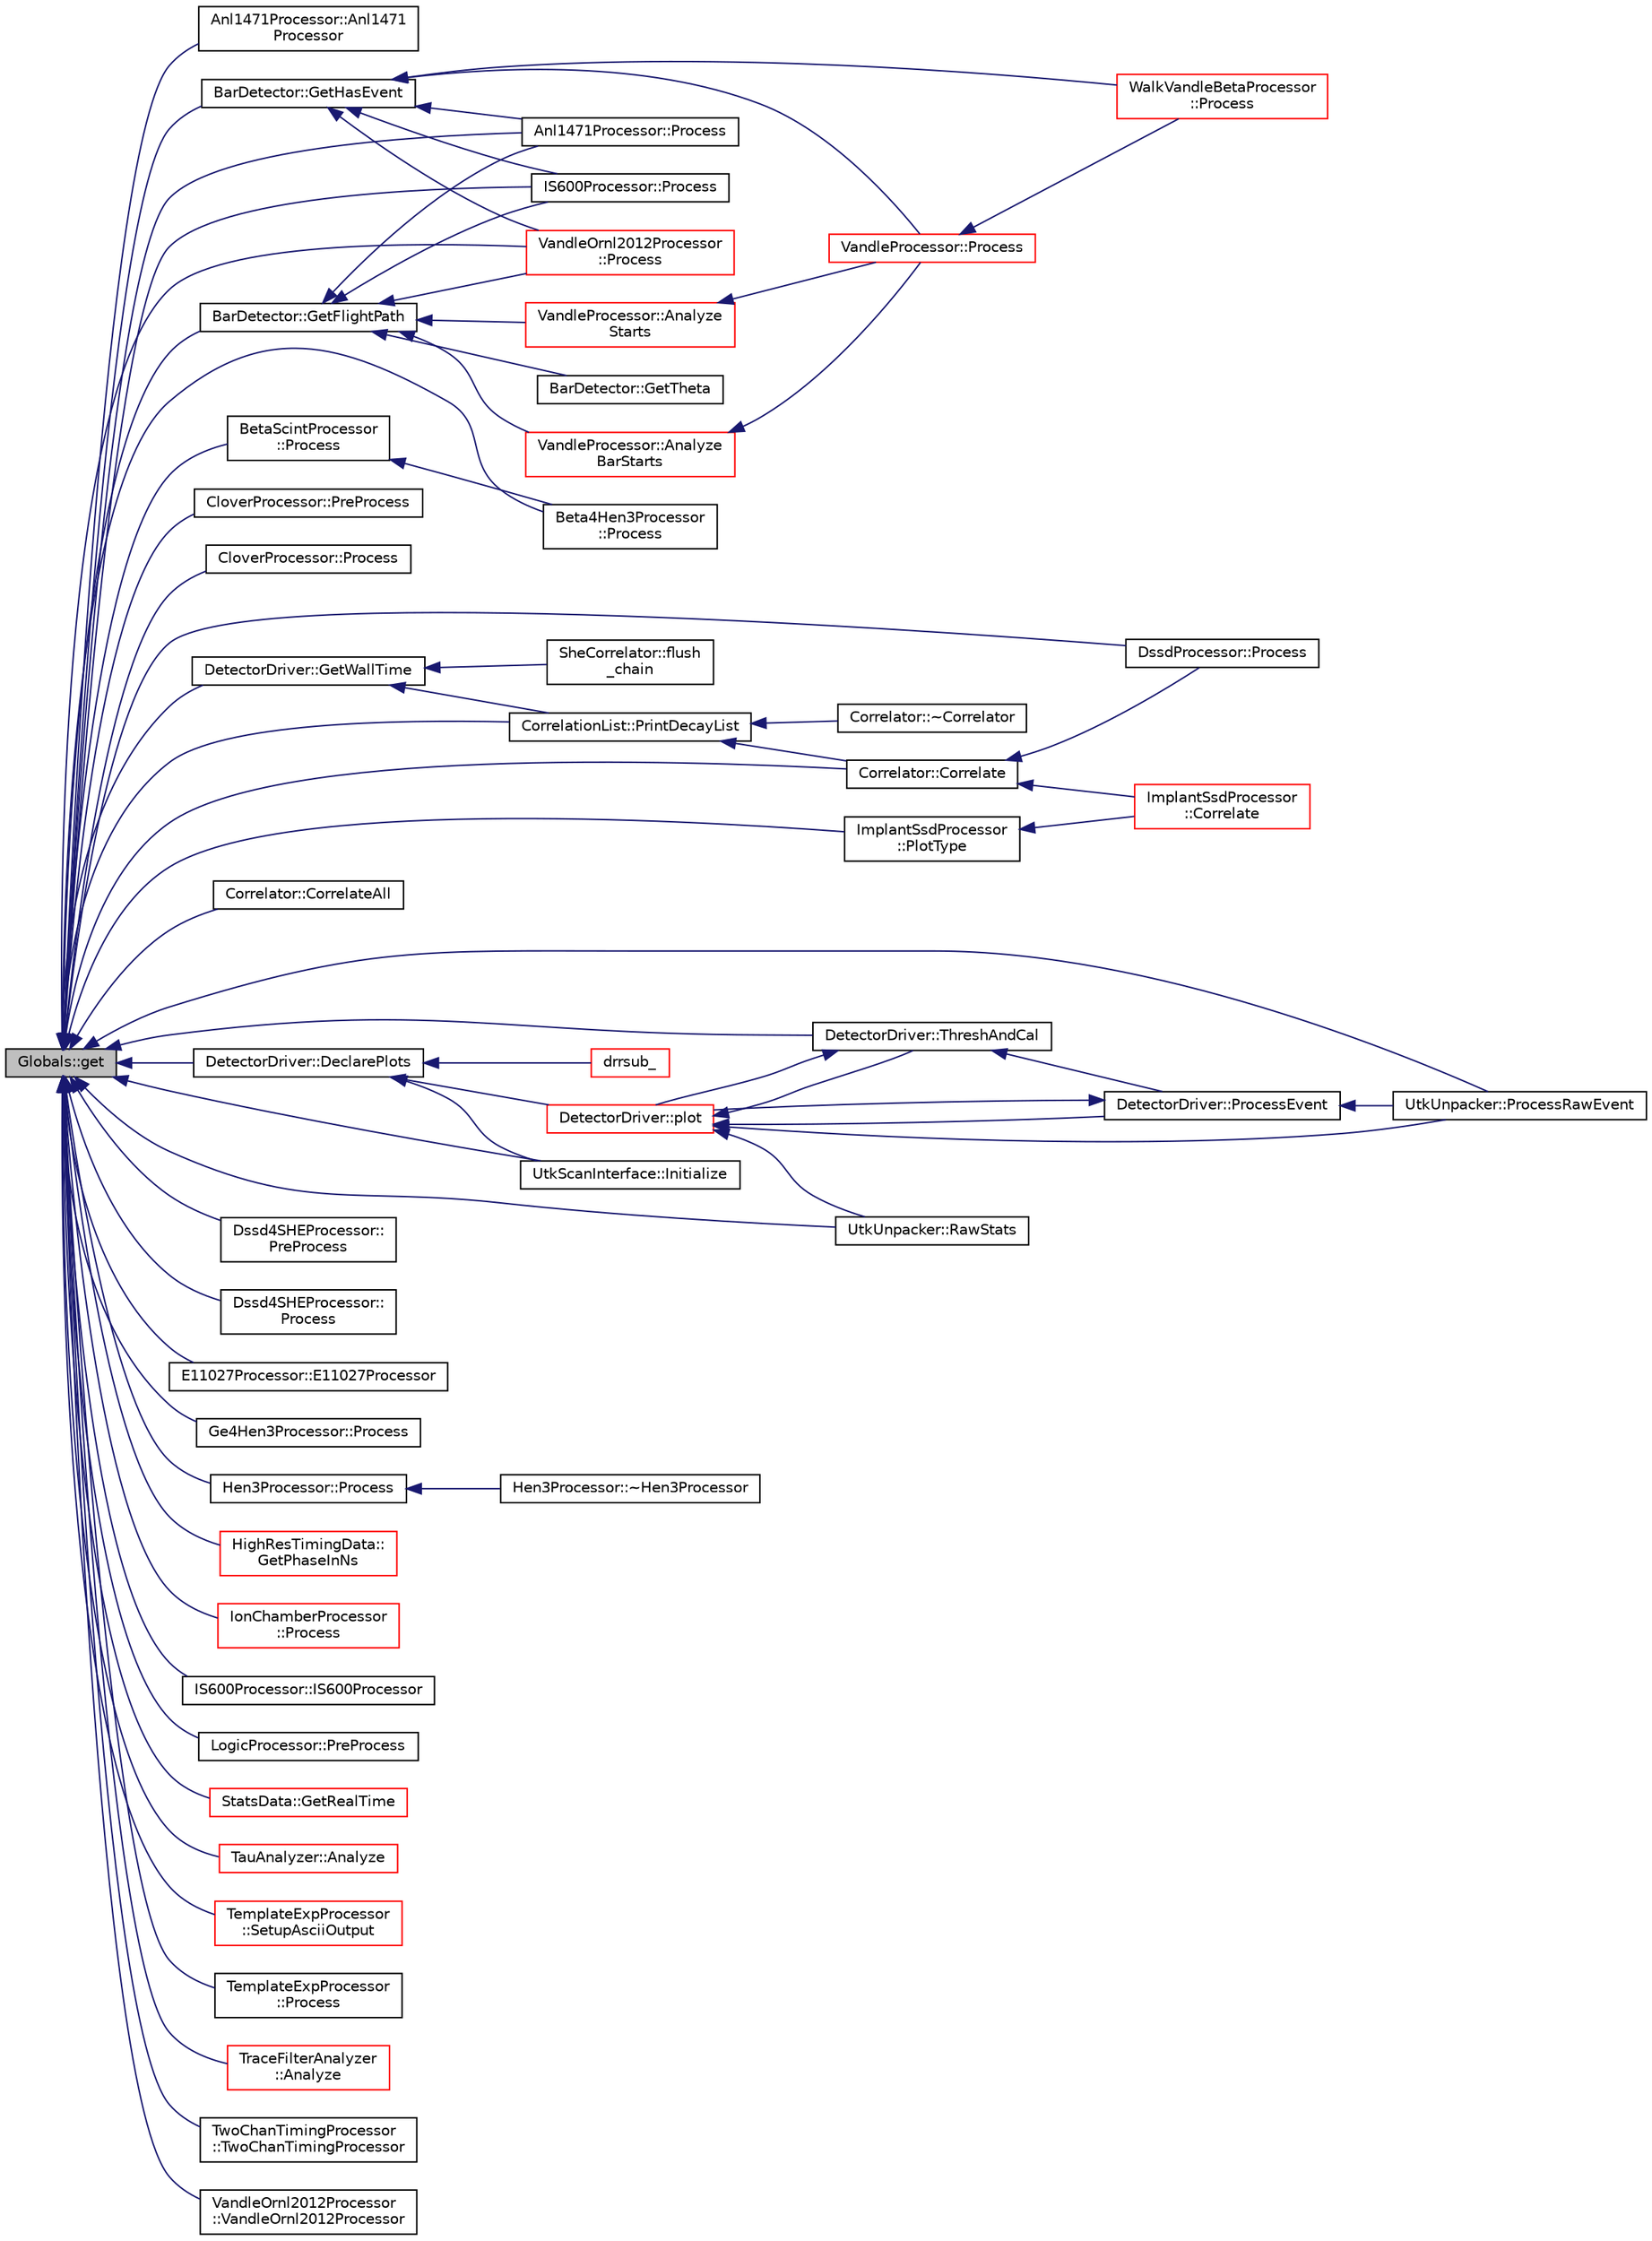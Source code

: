 digraph "Globals::get"
{
  edge [fontname="Helvetica",fontsize="10",labelfontname="Helvetica",labelfontsize="10"];
  node [fontname="Helvetica",fontsize="10",shape=record];
  rankdir="LR";
  Node1 [label="Globals::get",height=0.2,width=0.4,color="black", fillcolor="grey75", style="filled", fontcolor="black"];
  Node1 -> Node2 [dir="back",color="midnightblue",fontsize="10",style="solid",fontname="Helvetica"];
  Node2 [label="Anl1471Processor::Anl1471\lProcessor",height=0.2,width=0.4,color="black", fillcolor="white", style="filled",URL="$d2/daa/class_anl1471_processor.html#afc486be98fca0f787fe683ab6d2ea6aa"];
  Node1 -> Node3 [dir="back",color="midnightblue",fontsize="10",style="solid",fontname="Helvetica"];
  Node3 [label="Anl1471Processor::Process",height=0.2,width=0.4,color="black", fillcolor="white", style="filled",URL="$d2/daa/class_anl1471_processor.html#ae0e82aa964d24549afd9d17f1a136fc2"];
  Node1 -> Node4 [dir="back",color="midnightblue",fontsize="10",style="solid",fontname="Helvetica"];
  Node4 [label="BarDetector::GetHasEvent",height=0.2,width=0.4,color="black", fillcolor="white", style="filled",URL="$d6/d15/class_bar_detector.html#acf303af2c5fd9805ae39900a7bb733c8"];
  Node4 -> Node3 [dir="back",color="midnightblue",fontsize="10",style="solid",fontname="Helvetica"];
  Node4 -> Node5 [dir="back",color="midnightblue",fontsize="10",style="solid",fontname="Helvetica"];
  Node5 [label="IS600Processor::Process",height=0.2,width=0.4,color="black", fillcolor="white", style="filled",URL="$de/d81/class_i_s600_processor.html#a92f29e9c021fffb08f02bf48d12aff42"];
  Node4 -> Node6 [dir="back",color="midnightblue",fontsize="10",style="solid",fontname="Helvetica"];
  Node6 [label="VandleOrnl2012Processor\l::Process",height=0.2,width=0.4,color="red", fillcolor="white", style="filled",URL="$d1/dd7/class_vandle_ornl2012_processor.html#a05b7477fad0d6614e01ca86cb9cff0bf"];
  Node4 -> Node7 [dir="back",color="midnightblue",fontsize="10",style="solid",fontname="Helvetica"];
  Node7 [label="VandleProcessor::Process",height=0.2,width=0.4,color="red", fillcolor="white", style="filled",URL="$db/d21/class_vandle_processor.html#ac50169b4e140313d1a5a2ce6032dc6af"];
  Node7 -> Node8 [dir="back",color="midnightblue",fontsize="10",style="solid",fontname="Helvetica"];
  Node8 [label="WalkVandleBetaProcessor\l::Process",height=0.2,width=0.4,color="red", fillcolor="white", style="filled",URL="$d0/d80/class_walk_vandle_beta_processor.html#a191e1076d68a81dde827459dd3374124"];
  Node4 -> Node8 [dir="back",color="midnightblue",fontsize="10",style="solid",fontname="Helvetica"];
  Node1 -> Node9 [dir="back",color="midnightblue",fontsize="10",style="solid",fontname="Helvetica"];
  Node9 [label="BarDetector::GetFlightPath",height=0.2,width=0.4,color="black", fillcolor="white", style="filled",URL="$d6/d15/class_bar_detector.html#a0a587a54d41b2fc35fd1474bc1adadf7"];
  Node9 -> Node3 [dir="back",color="midnightblue",fontsize="10",style="solid",fontname="Helvetica"];
  Node9 -> Node10 [dir="back",color="midnightblue",fontsize="10",style="solid",fontname="Helvetica"];
  Node10 [label="BarDetector::GetTheta",height=0.2,width=0.4,color="black", fillcolor="white", style="filled",URL="$d6/d15/class_bar_detector.html#afa70f2dd3ea8193bdfd61fdc015359c5"];
  Node9 -> Node5 [dir="back",color="midnightblue",fontsize="10",style="solid",fontname="Helvetica"];
  Node9 -> Node6 [dir="back",color="midnightblue",fontsize="10",style="solid",fontname="Helvetica"];
  Node9 -> Node11 [dir="back",color="midnightblue",fontsize="10",style="solid",fontname="Helvetica"];
  Node11 [label="VandleProcessor::Analyze\lBarStarts",height=0.2,width=0.4,color="red", fillcolor="white", style="filled",URL="$db/d21/class_vandle_processor.html#a0110c42a30912f6c299770a8d7bb2283",tooltip="Analyze the data for scenarios with Bar Starts; e.g. Double Beta detectors. "];
  Node11 -> Node7 [dir="back",color="midnightblue",fontsize="10",style="solid",fontname="Helvetica"];
  Node9 -> Node12 [dir="back",color="midnightblue",fontsize="10",style="solid",fontname="Helvetica"];
  Node12 [label="VandleProcessor::Analyze\lStarts",height=0.2,width=0.4,color="red", fillcolor="white", style="filled",URL="$db/d21/class_vandle_processor.html#abf7e3570d321d098ef154bbe937821dc",tooltip="Analyze the data for scenarios with Single sided Starts; e.g. LeRIBSS beta scintillators. "];
  Node12 -> Node7 [dir="back",color="midnightblue",fontsize="10",style="solid",fontname="Helvetica"];
  Node1 -> Node13 [dir="back",color="midnightblue",fontsize="10",style="solid",fontname="Helvetica"];
  Node13 [label="Beta4Hen3Processor\l::Process",height=0.2,width=0.4,color="black", fillcolor="white", style="filled",URL="$db/d92/class_beta4_hen3_processor.html#aec8154b59d510e76fb0831ee2118d6bb"];
  Node1 -> Node14 [dir="back",color="midnightblue",fontsize="10",style="solid",fontname="Helvetica"];
  Node14 [label="BetaScintProcessor\l::Process",height=0.2,width=0.4,color="black", fillcolor="white", style="filled",URL="$d4/de4/class_beta_scint_processor.html#abcf10cc79083ab549abdca2e9209d37d",tooltip="Main Processing for the class. "];
  Node14 -> Node13 [dir="back",color="midnightblue",fontsize="10",style="solid",fontname="Helvetica"];
  Node1 -> Node15 [dir="back",color="midnightblue",fontsize="10",style="solid",fontname="Helvetica"];
  Node15 [label="CloverProcessor::PreProcess",height=0.2,width=0.4,color="black", fillcolor="white", style="filled",URL="$d5/d01/class_clover_processor.html#af09c75d9da0b1620a24f83e7df0154bc"];
  Node1 -> Node16 [dir="back",color="midnightblue",fontsize="10",style="solid",fontname="Helvetica"];
  Node16 [label="CloverProcessor::Process",height=0.2,width=0.4,color="black", fillcolor="white", style="filled",URL="$d5/d01/class_clover_processor.html#a50eae562dbdc21e5dac462d0a6474326"];
  Node1 -> Node17 [dir="back",color="midnightblue",fontsize="10",style="solid",fontname="Helvetica"];
  Node17 [label="CorrelationList::PrintDecayList",height=0.2,width=0.4,color="black", fillcolor="white", style="filled",URL="$de/da4/class_correlation_list.html#a8cf0b887af892534a8f0639220c5ccb9"];
  Node17 -> Node18 [dir="back",color="midnightblue",fontsize="10",style="solid",fontname="Helvetica"];
  Node18 [label="Correlator::~Correlator",height=0.2,width=0.4,color="black", fillcolor="white", style="filled",URL="$df/d86/class_correlator.html#a48307431ca91b41319c6b68c6684634d"];
  Node17 -> Node19 [dir="back",color="midnightblue",fontsize="10",style="solid",fontname="Helvetica"];
  Node19 [label="Correlator::Correlate",height=0.2,width=0.4,color="black", fillcolor="white", style="filled",URL="$df/d86/class_correlator.html#a24bd6e7418fd89b55da9d0d4e6f0ac42"];
  Node19 -> Node20 [dir="back",color="midnightblue",fontsize="10",style="solid",fontname="Helvetica"];
  Node20 [label="DssdProcessor::Process",height=0.2,width=0.4,color="black", fillcolor="white", style="filled",URL="$d4/d67/class_dssd_processor.html#a0e32fc233a84ef03dc994b83899e1388"];
  Node19 -> Node21 [dir="back",color="midnightblue",fontsize="10",style="solid",fontname="Helvetica"];
  Node21 [label="ImplantSsdProcessor\l::Correlate",height=0.2,width=0.4,color="red", fillcolor="white", style="filled",URL="$df/df5/class_implant_ssd_processor.html#aa058ca6ee5475b4bf6426b1c69ef9c79"];
  Node1 -> Node19 [dir="back",color="midnightblue",fontsize="10",style="solid",fontname="Helvetica"];
  Node1 -> Node22 [dir="back",color="midnightblue",fontsize="10",style="solid",fontname="Helvetica"];
  Node22 [label="Correlator::CorrelateAll",height=0.2,width=0.4,color="black", fillcolor="white", style="filled",URL="$df/d86/class_correlator.html#a5365ba0cfee1d3ae3e11099fc90ce071",tooltip="Correlates all positions. "];
  Node1 -> Node23 [dir="back",color="midnightblue",fontsize="10",style="solid",fontname="Helvetica"];
  Node23 [label="DetectorDriver::DeclarePlots",height=0.2,width=0.4,color="black", fillcolor="white", style="filled",URL="$de/d91/class_detector_driver.html#a8810acdc149879688b81ec333531a28e"];
  Node23 -> Node24 [dir="back",color="midnightblue",fontsize="10",style="solid",fontname="Helvetica"];
  Node24 [label="DetectorDriver::plot",height=0.2,width=0.4,color="red", fillcolor="white", style="filled",URL="$de/d91/class_detector_driver.html#a3a556ab94a878e057dea8a081d0df55a",tooltip="Plots into histogram defined by dammId. "];
  Node24 -> Node25 [dir="back",color="midnightblue",fontsize="10",style="solid",fontname="Helvetica"];
  Node25 [label="DetectorDriver::ProcessEvent",height=0.2,width=0.4,color="black", fillcolor="white", style="filled",URL="$de/d91/class_detector_driver.html#a19c152206c95dfbc2a98ffd1d002165e",tooltip="Control of the event processing. "];
  Node25 -> Node24 [dir="back",color="midnightblue",fontsize="10",style="solid",fontname="Helvetica"];
  Node25 -> Node26 [dir="back",color="midnightblue",fontsize="10",style="solid",fontname="Helvetica"];
  Node26 [label="UtkUnpacker::ProcessRawEvent",height=0.2,width=0.4,color="black", fillcolor="white", style="filled",URL="$d4/d48/class_utk_unpacker.html#a09c96dd753088977aa1f458f7c07d24b",tooltip="Process all events in the event list. "];
  Node24 -> Node27 [dir="back",color="midnightblue",fontsize="10",style="solid",fontname="Helvetica"];
  Node27 [label="DetectorDriver::ThreshAndCal",height=0.2,width=0.4,color="black", fillcolor="white", style="filled",URL="$de/d91/class_detector_driver.html#a2ae4e98c641d49183631eceb40dc19bb",tooltip="Check threshold and calibrate each channel. Check the thresholds and calibrate the energy for each ch..."];
  Node27 -> Node25 [dir="back",color="midnightblue",fontsize="10",style="solid",fontname="Helvetica"];
  Node27 -> Node24 [dir="back",color="midnightblue",fontsize="10",style="solid",fontname="Helvetica"];
  Node24 -> Node26 [dir="back",color="midnightblue",fontsize="10",style="solid",fontname="Helvetica"];
  Node24 -> Node28 [dir="back",color="midnightblue",fontsize="10",style="solid",fontname="Helvetica"];
  Node28 [label="UtkUnpacker::RawStats",height=0.2,width=0.4,color="black", fillcolor="white", style="filled",URL="$d4/d48/class_utk_unpacker.html#a61ba5974ee476d5c3ab316b5b6759204",tooltip="Add an event to generic statistics output. "];
  Node23 -> Node29 [dir="back",color="midnightblue",fontsize="10",style="solid",fontname="Helvetica"];
  Node29 [label="UtkScanInterface::Initialize",height=0.2,width=0.4,color="black", fillcolor="white", style="filled",URL="$db/d6c/class_utk_scan_interface.html#a97f114b210931247250458851cead748"];
  Node23 -> Node30 [dir="back",color="midnightblue",fontsize="10",style="solid",fontname="Helvetica"];
  Node30 [label="drrsub_",height=0.2,width=0.4,color="red", fillcolor="white", style="filled",URL="$d1/dd5/utkscanor_8cpp.html#a09d29445a46de775722e95fcbe9eb20b",tooltip="Defines the main interface with the SCANOR library, the program essentially starts here..."];
  Node1 -> Node27 [dir="back",color="midnightblue",fontsize="10",style="solid",fontname="Helvetica"];
  Node1 -> Node31 [dir="back",color="midnightblue",fontsize="10",style="solid",fontname="Helvetica"];
  Node31 [label="DetectorDriver::GetWallTime",height=0.2,width=0.4,color="black", fillcolor="white", style="filled",URL="$de/d91/class_detector_driver.html#a7db08c317209259015b30a91c8f33241"];
  Node31 -> Node17 [dir="back",color="midnightblue",fontsize="10",style="solid",fontname="Helvetica"];
  Node31 -> Node32 [dir="back",color="midnightblue",fontsize="10",style="solid",fontname="Helvetica"];
  Node32 [label="SheCorrelator::flush\l_chain",height=0.2,width=0.4,color="black", fillcolor="white", style="filled",URL="$da/d3b/class_she_correlator.html#a919d59639a36e99b3dc6623d06014c9b"];
  Node1 -> Node33 [dir="back",color="midnightblue",fontsize="10",style="solid",fontname="Helvetica"];
  Node33 [label="Dssd4SHEProcessor::\lPreProcess",height=0.2,width=0.4,color="black", fillcolor="white", style="filled",URL="$db/da8/class_dssd4_s_h_e_processor.html#a069993b16eb9c18b547a279e9f5d1b28"];
  Node1 -> Node34 [dir="back",color="midnightblue",fontsize="10",style="solid",fontname="Helvetica"];
  Node34 [label="Dssd4SHEProcessor::\lProcess",height=0.2,width=0.4,color="black", fillcolor="white", style="filled",URL="$db/da8/class_dssd4_s_h_e_processor.html#a1ab9aeab8c52a1479718a58da74af3df"];
  Node1 -> Node20 [dir="back",color="midnightblue",fontsize="10",style="solid",fontname="Helvetica"];
  Node1 -> Node35 [dir="back",color="midnightblue",fontsize="10",style="solid",fontname="Helvetica"];
  Node35 [label="E11027Processor::E11027Processor",height=0.2,width=0.4,color="black", fillcolor="white", style="filled",URL="$d5/d8a/class_e11027_processor.html#a9e68233c0b270d88d565171a5f04b72c",tooltip="Default Constructor. "];
  Node1 -> Node36 [dir="back",color="midnightblue",fontsize="10",style="solid",fontname="Helvetica"];
  Node36 [label="Ge4Hen3Processor::Process",height=0.2,width=0.4,color="black", fillcolor="white", style="filled",URL="$d5/df2/class_ge4_hen3_processor.html#a98d4e5d0efd24adbdb6c8911e0d993f2"];
  Node1 -> Node37 [dir="back",color="midnightblue",fontsize="10",style="solid",fontname="Helvetica"];
  Node37 [label="Hen3Processor::Process",height=0.2,width=0.4,color="black", fillcolor="white", style="filled",URL="$d6/d4e/class_hen3_processor.html#a12510344f12aa28fb4de00c28569995f"];
  Node37 -> Node38 [dir="back",color="midnightblue",fontsize="10",style="solid",fontname="Helvetica"];
  Node38 [label="Hen3Processor::~Hen3Processor",height=0.2,width=0.4,color="black", fillcolor="white", style="filled",URL="$d6/d4e/class_hen3_processor.html#a8ed35806e6801f6c8f1eb402525e2834"];
  Node1 -> Node39 [dir="back",color="midnightblue",fontsize="10",style="solid",fontname="Helvetica"];
  Node39 [label="HighResTimingData::\lGetPhaseInNs",height=0.2,width=0.4,color="red", fillcolor="white", style="filled",URL="$d7/d61/class_high_res_timing_data.html#a21273328ec61a432f82cc2af3ec3d0ca"];
  Node1 -> Node40 [dir="back",color="midnightblue",fontsize="10",style="solid",fontname="Helvetica"];
  Node40 [label="ImplantSsdProcessor\l::PlotType",height=0.2,width=0.4,color="black", fillcolor="white", style="filled",URL="$df/df5/class_implant_ssd_processor.html#abf58bf472ce25c6003903cd66751d981"];
  Node40 -> Node21 [dir="back",color="midnightblue",fontsize="10",style="solid",fontname="Helvetica"];
  Node1 -> Node41 [dir="back",color="midnightblue",fontsize="10",style="solid",fontname="Helvetica"];
  Node41 [label="IonChamberProcessor\l::Process",height=0.2,width=0.4,color="red", fillcolor="white", style="filled",URL="$dd/df2/class_ion_chamber_processor.html#a6d1891dc55fb66434793c8594f3b7616"];
  Node1 -> Node42 [dir="back",color="midnightblue",fontsize="10",style="solid",fontname="Helvetica"];
  Node42 [label="IS600Processor::IS600Processor",height=0.2,width=0.4,color="black", fillcolor="white", style="filled",URL="$de/d81/class_i_s600_processor.html#a6d81ec42cf9105860f1b228c33e94ee1"];
  Node1 -> Node5 [dir="back",color="midnightblue",fontsize="10",style="solid",fontname="Helvetica"];
  Node1 -> Node43 [dir="back",color="midnightblue",fontsize="10",style="solid",fontname="Helvetica"];
  Node43 [label="LogicProcessor::PreProcess",height=0.2,width=0.4,color="black", fillcolor="white", style="filled",URL="$da/d2f/class_logic_processor.html#a91ad87eb1649cebfa5a90de4943455ae"];
  Node1 -> Node44 [dir="back",color="midnightblue",fontsize="10",style="solid",fontname="Helvetica"];
  Node44 [label="StatsData::GetRealTime",height=0.2,width=0.4,color="red", fillcolor="white", style="filled",URL="$df/d59/class_stats_data.html#a3a4e003aed1e2926ad821ff298136670"];
  Node1 -> Node45 [dir="back",color="midnightblue",fontsize="10",style="solid",fontname="Helvetica"];
  Node45 [label="TauAnalyzer::Analyze",height=0.2,width=0.4,color="red", fillcolor="white", style="filled",URL="$d2/d6d/class_tau_analyzer.html#a0f5dff5bca5d6c6b19f155204a68aaaa"];
  Node1 -> Node46 [dir="back",color="midnightblue",fontsize="10",style="solid",fontname="Helvetica"];
  Node46 [label="TemplateExpProcessor\l::SetupAsciiOutput",height=0.2,width=0.4,color="red", fillcolor="white", style="filled",URL="$d9/ddc/class_template_exp_processor.html#a23af04115512392351843e3ce84d9bbc",tooltip="Sets up the name of the output ascii data file. "];
  Node1 -> Node47 [dir="back",color="midnightblue",fontsize="10",style="solid",fontname="Helvetica"];
  Node47 [label="TemplateExpProcessor\l::Process",height=0.2,width=0.4,color="black", fillcolor="white", style="filled",URL="$d9/ddc/class_template_exp_processor.html#a06fae87a5826408aec8db9fadf000dd3",tooltip="Main processing of data of interest. "];
  Node1 -> Node48 [dir="back",color="midnightblue",fontsize="10",style="solid",fontname="Helvetica"];
  Node48 [label="TraceFilterAnalyzer\l::Analyze",height=0.2,width=0.4,color="red", fillcolor="white", style="filled",URL="$d4/db0/class_trace_filter_analyzer.html#a45f41a5debe6c290a4a59374d887d094"];
  Node1 -> Node49 [dir="back",color="midnightblue",fontsize="10",style="solid",fontname="Helvetica"];
  Node49 [label="TwoChanTimingProcessor\l::TwoChanTimingProcessor",height=0.2,width=0.4,color="black", fillcolor="white", style="filled",URL="$d8/db5/class_two_chan_timing_processor.html#a86f456117fbdb045d79f3746736b76be"];
  Node1 -> Node29 [dir="back",color="midnightblue",fontsize="10",style="solid",fontname="Helvetica"];
  Node1 -> Node26 [dir="back",color="midnightblue",fontsize="10",style="solid",fontname="Helvetica"];
  Node1 -> Node28 [dir="back",color="midnightblue",fontsize="10",style="solid",fontname="Helvetica"];
  Node1 -> Node50 [dir="back",color="midnightblue",fontsize="10",style="solid",fontname="Helvetica"];
  Node50 [label="VandleOrnl2012Processor\l::VandleOrnl2012Processor",height=0.2,width=0.4,color="black", fillcolor="white", style="filled",URL="$d1/dd7/class_vandle_ornl2012_processor.html#aff77073e3b34be6c71b37472572dada6"];
  Node1 -> Node6 [dir="back",color="midnightblue",fontsize="10",style="solid",fontname="Helvetica"];
}
